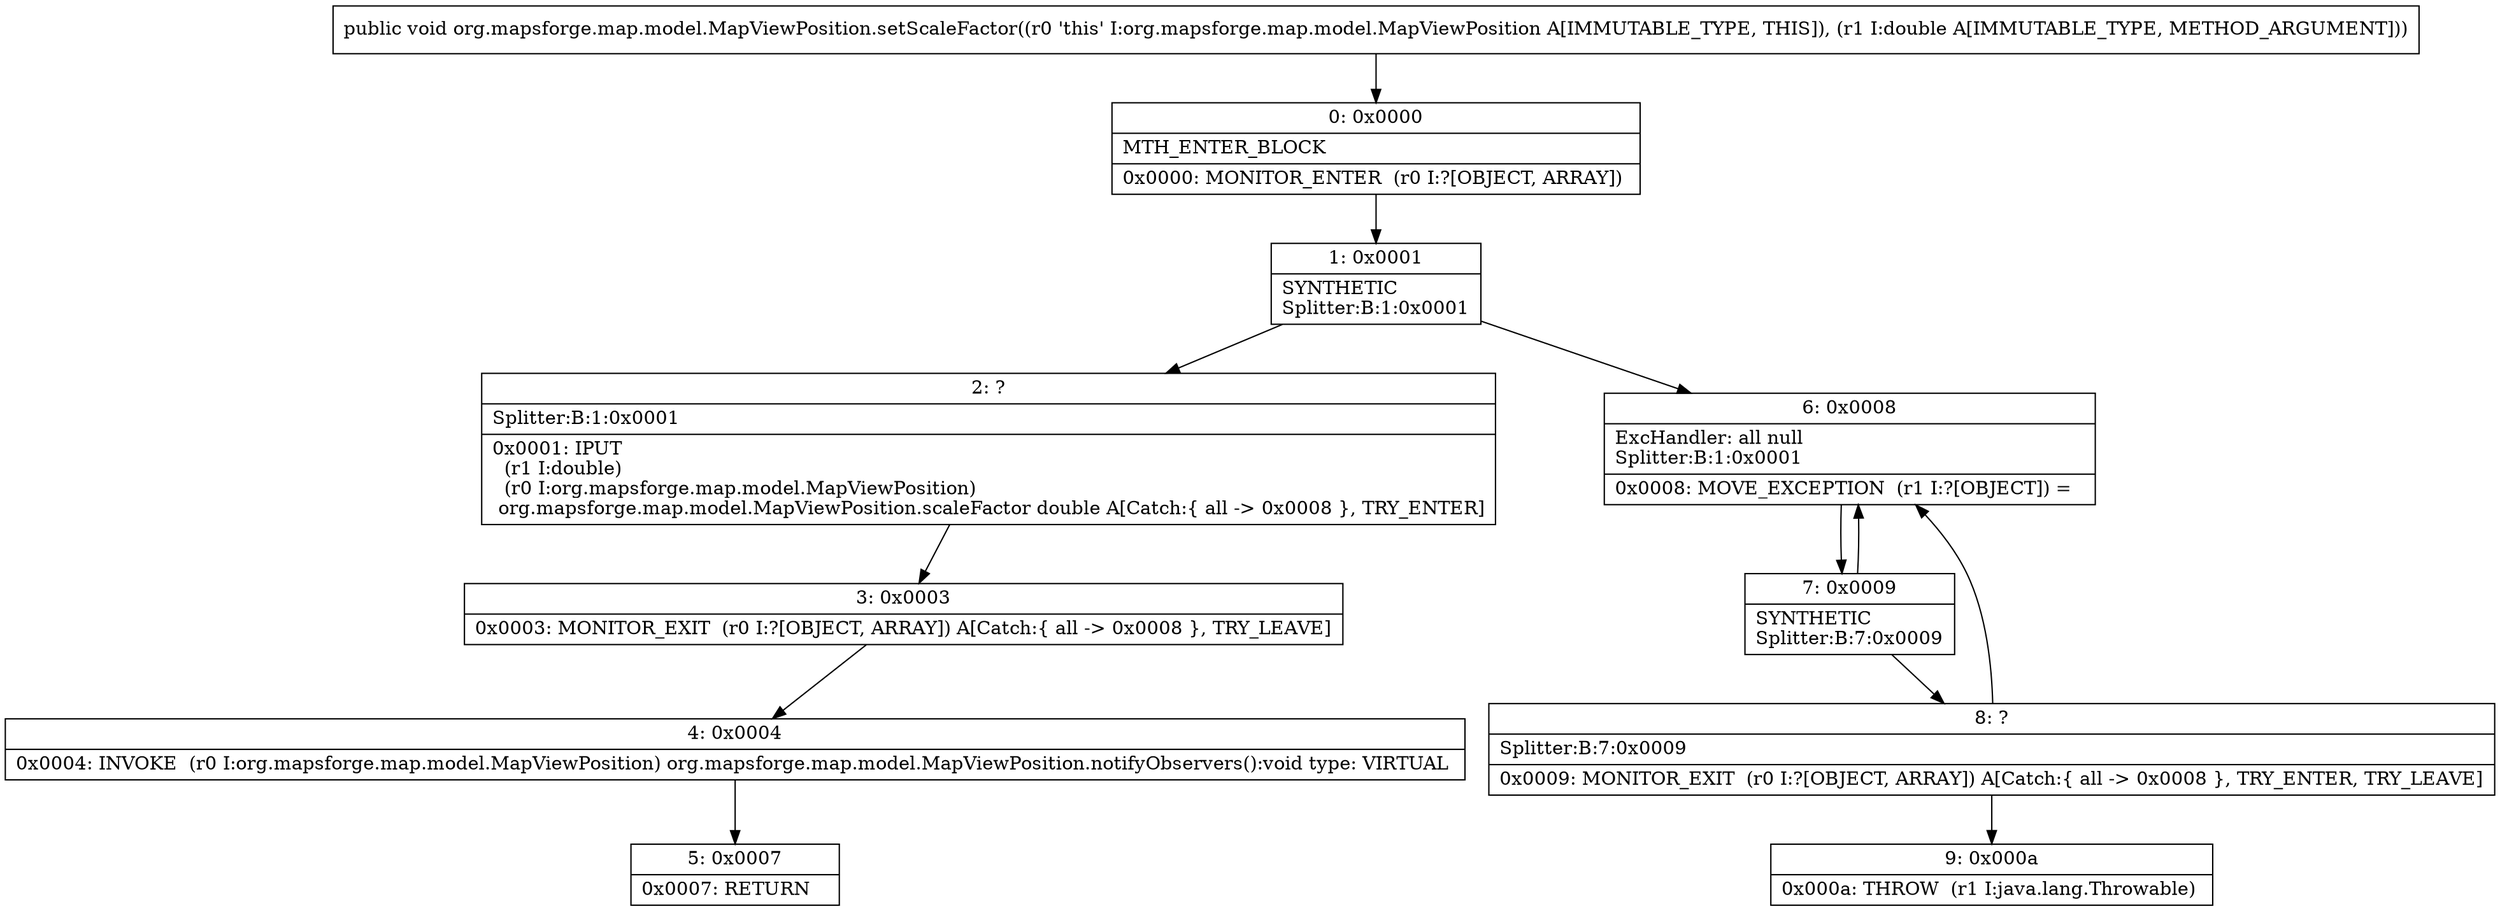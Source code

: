 digraph "CFG fororg.mapsforge.map.model.MapViewPosition.setScaleFactor(D)V" {
Node_0 [shape=record,label="{0\:\ 0x0000|MTH_ENTER_BLOCK\l|0x0000: MONITOR_ENTER  (r0 I:?[OBJECT, ARRAY]) \l}"];
Node_1 [shape=record,label="{1\:\ 0x0001|SYNTHETIC\lSplitter:B:1:0x0001\l}"];
Node_2 [shape=record,label="{2\:\ ?|Splitter:B:1:0x0001\l|0x0001: IPUT  \l  (r1 I:double)\l  (r0 I:org.mapsforge.map.model.MapViewPosition)\l org.mapsforge.map.model.MapViewPosition.scaleFactor double A[Catch:\{ all \-\> 0x0008 \}, TRY_ENTER]\l}"];
Node_3 [shape=record,label="{3\:\ 0x0003|0x0003: MONITOR_EXIT  (r0 I:?[OBJECT, ARRAY]) A[Catch:\{ all \-\> 0x0008 \}, TRY_LEAVE]\l}"];
Node_4 [shape=record,label="{4\:\ 0x0004|0x0004: INVOKE  (r0 I:org.mapsforge.map.model.MapViewPosition) org.mapsforge.map.model.MapViewPosition.notifyObservers():void type: VIRTUAL \l}"];
Node_5 [shape=record,label="{5\:\ 0x0007|0x0007: RETURN   \l}"];
Node_6 [shape=record,label="{6\:\ 0x0008|ExcHandler: all null\lSplitter:B:1:0x0001\l|0x0008: MOVE_EXCEPTION  (r1 I:?[OBJECT]) =  \l}"];
Node_7 [shape=record,label="{7\:\ 0x0009|SYNTHETIC\lSplitter:B:7:0x0009\l}"];
Node_8 [shape=record,label="{8\:\ ?|Splitter:B:7:0x0009\l|0x0009: MONITOR_EXIT  (r0 I:?[OBJECT, ARRAY]) A[Catch:\{ all \-\> 0x0008 \}, TRY_ENTER, TRY_LEAVE]\l}"];
Node_9 [shape=record,label="{9\:\ 0x000a|0x000a: THROW  (r1 I:java.lang.Throwable) \l}"];
MethodNode[shape=record,label="{public void org.mapsforge.map.model.MapViewPosition.setScaleFactor((r0 'this' I:org.mapsforge.map.model.MapViewPosition A[IMMUTABLE_TYPE, THIS]), (r1 I:double A[IMMUTABLE_TYPE, METHOD_ARGUMENT])) }"];
MethodNode -> Node_0;
Node_0 -> Node_1;
Node_1 -> Node_2;
Node_1 -> Node_6;
Node_2 -> Node_3;
Node_3 -> Node_4;
Node_4 -> Node_5;
Node_6 -> Node_7;
Node_7 -> Node_8;
Node_7 -> Node_6;
Node_8 -> Node_9;
Node_8 -> Node_6;
}

